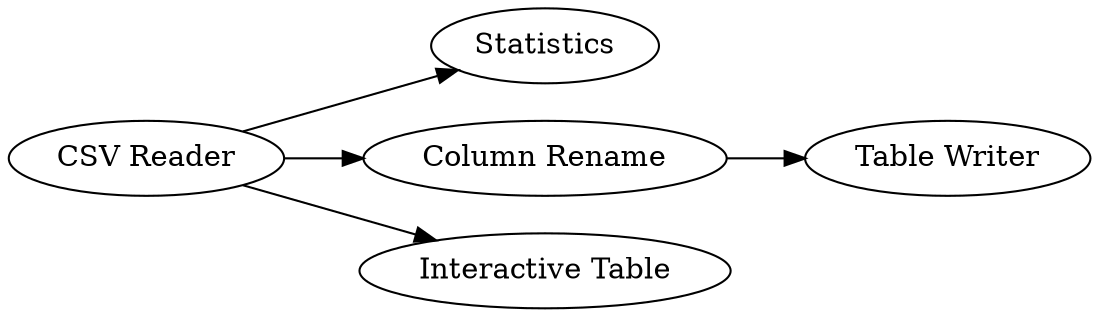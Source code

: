 digraph {
	1 -> 6
	1 -> 4
	1 -> 3
	4 -> 5
	5 [label="Table Writer"]
	1 [label="CSV Reader"]
	4 [label="Column Rename"]
	6 [label=Statistics]
	3 [label="Interactive Table"]
	rankdir=LR
}
